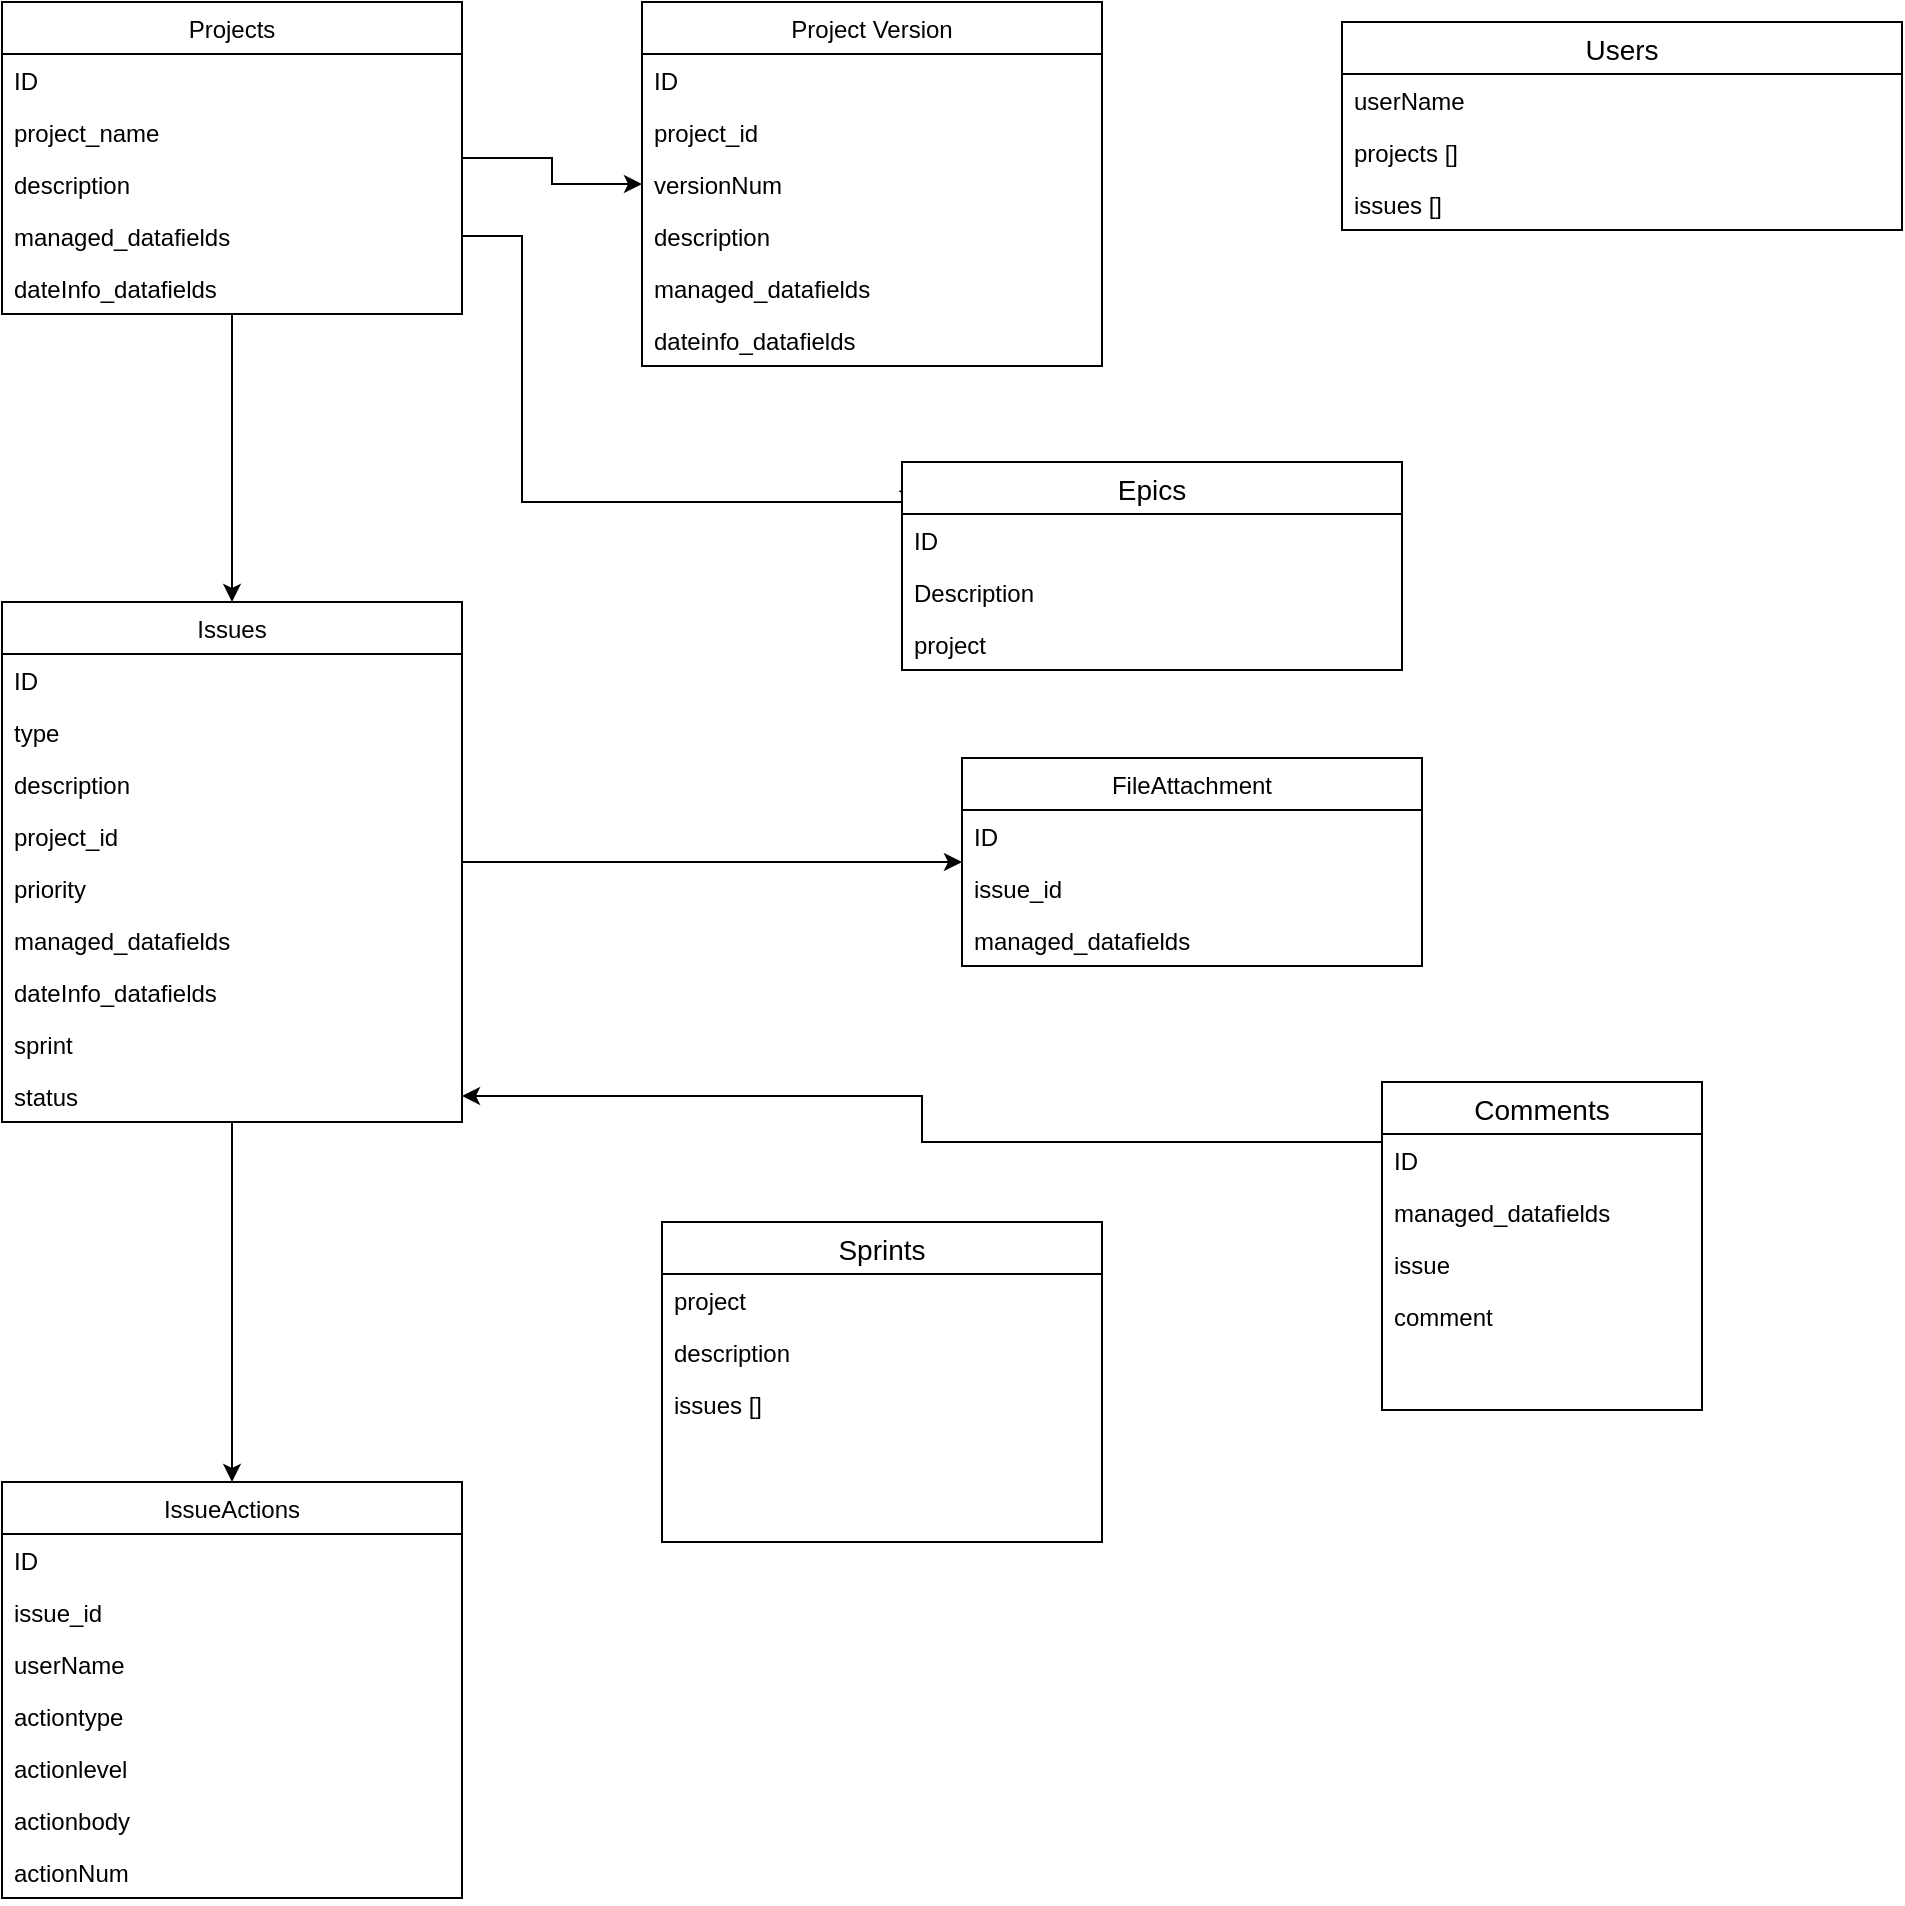 <mxfile version="13.1.3">
    <diagram id="Ge7y6hlaSUrX6R7AQuHf" name="Page-1">
        <mxGraphModel dx="842" dy="485" grid="1" gridSize="10" guides="1" tooltips="1" connect="1" arrows="1" fold="1" page="1" pageScale="1" pageWidth="827" pageHeight="1169" math="0" shadow="0">
            <root>
                <mxCell id="0"/>
                <mxCell id="1" parent="0"/>
                <mxCell id="28" value="" style="edgeStyle=orthogonalEdgeStyle;rounded=0;orthogonalLoop=1;jettySize=auto;html=1;" parent="1" source="2" target="21" edge="1">
                    <mxGeometry relative="1" as="geometry"/>
                </mxCell>
                <mxCell id="52" style="edgeStyle=orthogonalEdgeStyle;rounded=0;orthogonalLoop=1;jettySize=auto;html=1;entryX=0.5;entryY=0;entryDx=0;entryDy=0;" parent="1" source="21" target="32" edge="1">
                    <mxGeometry relative="1" as="geometry"/>
                </mxCell>
                <mxCell id="61" value="" style="edgeStyle=orthogonalEdgeStyle;rounded=0;orthogonalLoop=1;jettySize=auto;html=1;" parent="1" source="2" target="55" edge="1">
                    <mxGeometry relative="1" as="geometry"/>
                </mxCell>
                <mxCell id="71" value="" style="edgeStyle=orthogonalEdgeStyle;rounded=0;orthogonalLoop=1;jettySize=auto;html=1;" parent="1" source="21" target="63" edge="1">
                    <mxGeometry relative="1" as="geometry"/>
                </mxCell>
                <mxCell id="2" value="Projects" style="swimlane;fontStyle=0;childLayout=stackLayout;horizontal=1;startSize=26;fillColor=none;horizontalStack=0;resizeParent=1;resizeParentMax=0;resizeLast=0;collapsible=1;marginBottom=0;" parent="1" vertex="1">
                    <mxGeometry y="10" width="230" height="156" as="geometry"/>
                </mxCell>
                <mxCell id="3" value="ID" style="text;strokeColor=none;fillColor=none;align=left;verticalAlign=top;spacingLeft=4;spacingRight=4;overflow=hidden;rotatable=0;points=[[0,0.5],[1,0.5]];portConstraint=eastwest;" parent="2" vertex="1">
                    <mxGeometry y="26" width="230" height="26" as="geometry"/>
                </mxCell>
                <mxCell id="4" value="project_name" style="text;strokeColor=none;fillColor=none;align=left;verticalAlign=top;spacingLeft=4;spacingRight=4;overflow=hidden;rotatable=0;points=[[0,0.5],[1,0.5]];portConstraint=eastwest;" parent="2" vertex="1">
                    <mxGeometry y="52" width="230" height="26" as="geometry"/>
                </mxCell>
                <mxCell id="5" value="description" style="text;strokeColor=none;fillColor=none;align=left;verticalAlign=top;spacingLeft=4;spacingRight=4;overflow=hidden;rotatable=0;points=[[0,0.5],[1,0.5]];portConstraint=eastwest;" parent="2" vertex="1">
                    <mxGeometry y="78" width="230" height="26" as="geometry"/>
                </mxCell>
                <mxCell id="13" value="managed_datafields" style="text;strokeColor=none;fillColor=none;align=left;verticalAlign=top;spacingLeft=4;spacingRight=4;overflow=hidden;rotatable=0;points=[[0,0.5],[1,0.5]];portConstraint=eastwest;" parent="2" vertex="1">
                    <mxGeometry y="104" width="230" height="26" as="geometry"/>
                </mxCell>
                <mxCell id="17" value="dateInfo_datafields" style="text;strokeColor=none;fillColor=none;align=left;verticalAlign=top;spacingLeft=4;spacingRight=4;overflow=hidden;rotatable=0;points=[[0,0.5],[1,0.5]];portConstraint=eastwest;" parent="2" vertex="1">
                    <mxGeometry y="130" width="230" height="26" as="geometry"/>
                </mxCell>
                <mxCell id="55" value="Project Version" style="swimlane;fontStyle=0;childLayout=stackLayout;horizontal=1;startSize=26;fillColor=none;horizontalStack=0;resizeParent=1;resizeParentMax=0;resizeLast=0;collapsible=1;marginBottom=0;" parent="1" vertex="1">
                    <mxGeometry x="320" y="10" width="230" height="182" as="geometry"/>
                </mxCell>
                <mxCell id="56" value="ID" style="text;strokeColor=none;fillColor=none;align=left;verticalAlign=top;spacingLeft=4;spacingRight=4;overflow=hidden;rotatable=0;points=[[0,0.5],[1,0.5]];portConstraint=eastwest;" parent="55" vertex="1">
                    <mxGeometry y="26" width="230" height="26" as="geometry"/>
                </mxCell>
                <mxCell id="57" value="project_id" style="text;strokeColor=none;fillColor=none;align=left;verticalAlign=top;spacingLeft=4;spacingRight=4;overflow=hidden;rotatable=0;points=[[0,0.5],[1,0.5]];portConstraint=eastwest;" parent="55" vertex="1">
                    <mxGeometry y="52" width="230" height="26" as="geometry"/>
                </mxCell>
                <mxCell id="58" value="versionNum" style="text;strokeColor=none;fillColor=none;align=left;verticalAlign=top;spacingLeft=4;spacingRight=4;overflow=hidden;rotatable=0;points=[[0,0.5],[1,0.5]];portConstraint=eastwest;" parent="55" vertex="1">
                    <mxGeometry y="78" width="230" height="26" as="geometry"/>
                </mxCell>
                <mxCell id="62" value="description" style="text;strokeColor=none;fillColor=none;align=left;verticalAlign=top;spacingLeft=4;spacingRight=4;overflow=hidden;rotatable=0;points=[[0,0.5],[1,0.5]];portConstraint=eastwest;" parent="55" vertex="1">
                    <mxGeometry y="104" width="230" height="26" as="geometry"/>
                </mxCell>
                <mxCell id="59" value="managed_datafields" style="text;strokeColor=none;fillColor=none;align=left;verticalAlign=top;spacingLeft=4;spacingRight=4;overflow=hidden;rotatable=0;points=[[0,0.5],[1,0.5]];portConstraint=eastwest;" parent="55" vertex="1">
                    <mxGeometry y="130" width="230" height="26" as="geometry"/>
                </mxCell>
                <mxCell id="BfX5tnYoikpFR9VXnfDV-72" value="dateinfo_datafields" style="text;strokeColor=none;fillColor=none;align=left;verticalAlign=top;spacingLeft=4;spacingRight=4;overflow=hidden;rotatable=0;points=[[0,0.5],[1,0.5]];portConstraint=eastwest;" parent="55" vertex="1">
                    <mxGeometry y="156" width="230" height="26" as="geometry"/>
                </mxCell>
                <mxCell id="21" value="Issues" style="swimlane;fontStyle=0;childLayout=stackLayout;horizontal=1;startSize=26;fillColor=none;horizontalStack=0;resizeParent=1;resizeParentMax=0;resizeLast=0;collapsible=1;marginBottom=0;" parent="1" vertex="1">
                    <mxGeometry y="310" width="230" height="260" as="geometry"/>
                </mxCell>
                <mxCell id="22" value="ID" style="text;strokeColor=none;fillColor=none;align=left;verticalAlign=top;spacingLeft=4;spacingRight=4;overflow=hidden;rotatable=0;points=[[0,0.5],[1,0.5]];portConstraint=eastwest;" parent="21" vertex="1">
                    <mxGeometry y="26" width="230" height="26" as="geometry"/>
                </mxCell>
                <mxCell id="23" value="type" style="text;strokeColor=none;fillColor=none;align=left;verticalAlign=top;spacingLeft=4;spacingRight=4;overflow=hidden;rotatable=0;points=[[0,0.5],[1,0.5]];portConstraint=eastwest;" parent="21" vertex="1">
                    <mxGeometry y="52" width="230" height="26" as="geometry"/>
                </mxCell>
                <mxCell id="24" value="description" style="text;strokeColor=none;fillColor=none;align=left;verticalAlign=top;spacingLeft=4;spacingRight=4;overflow=hidden;rotatable=0;points=[[0,0.5],[1,0.5]];portConstraint=eastwest;" parent="21" vertex="1">
                    <mxGeometry y="78" width="230" height="26" as="geometry"/>
                </mxCell>
                <mxCell id="30" value="project_id" style="text;strokeColor=none;fillColor=none;align=left;verticalAlign=top;spacingLeft=4;spacingRight=4;overflow=hidden;rotatable=0;points=[[0,0.5],[1,0.5]];portConstraint=eastwest;" parent="21" vertex="1">
                    <mxGeometry y="104" width="230" height="26" as="geometry"/>
                </mxCell>
                <mxCell id="31" value="priority" style="text;strokeColor=none;fillColor=none;align=left;verticalAlign=top;spacingLeft=4;spacingRight=4;overflow=hidden;rotatable=0;points=[[0,0.5],[1,0.5]];portConstraint=eastwest;" parent="21" vertex="1">
                    <mxGeometry y="130" width="230" height="26" as="geometry"/>
                </mxCell>
                <mxCell id="25" value="managed_datafields" style="text;strokeColor=none;fillColor=none;align=left;verticalAlign=top;spacingLeft=4;spacingRight=4;overflow=hidden;rotatable=0;points=[[0,0.5],[1,0.5]];portConstraint=eastwest;" parent="21" vertex="1">
                    <mxGeometry y="156" width="230" height="26" as="geometry"/>
                </mxCell>
                <mxCell id="26" value="dateInfo_datafields" style="text;strokeColor=none;fillColor=none;align=left;verticalAlign=top;spacingLeft=4;spacingRight=4;overflow=hidden;rotatable=0;points=[[0,0.5],[1,0.5]];portConstraint=eastwest;" parent="21" vertex="1">
                    <mxGeometry y="182" width="230" height="26" as="geometry"/>
                </mxCell>
                <mxCell id="BfX5tnYoikpFR9VXnfDV-73" value="sprint" style="text;strokeColor=none;fillColor=none;align=left;verticalAlign=top;spacingLeft=4;spacingRight=4;overflow=hidden;rotatable=0;points=[[0,0.5],[1,0.5]];portConstraint=eastwest;" parent="21" vertex="1">
                    <mxGeometry y="208" width="230" height="26" as="geometry"/>
                </mxCell>
                <mxCell id="BfX5tnYoikpFR9VXnfDV-94" value="status&#10;" style="text;strokeColor=none;fillColor=none;align=left;verticalAlign=top;spacingLeft=4;spacingRight=4;overflow=hidden;rotatable=0;points=[[0,0.5],[1,0.5]];portConstraint=eastwest;" parent="21" vertex="1">
                    <mxGeometry y="234" width="230" height="26" as="geometry"/>
                </mxCell>
                <mxCell id="BfX5tnYoikpFR9VXnfDV-85" style="edgeStyle=orthogonalEdgeStyle;rounded=0;orthogonalLoop=1;jettySize=auto;html=1;exitX=1;exitY=0.5;exitDx=0;exitDy=0;entryX=-0.007;entryY=0.141;entryDx=0;entryDy=0;entryPerimeter=0;" parent="1" source="13" target="BfX5tnYoikpFR9VXnfDV-81" edge="1">
                    <mxGeometry relative="1" as="geometry">
                        <Array as="points">
                            <mxPoint x="260" y="127"/>
                            <mxPoint x="260" y="260"/>
                            <mxPoint x="498" y="260"/>
                        </Array>
                    </mxGeometry>
                </mxCell>
                <mxCell id="BfX5tnYoikpFR9VXnfDV-86" value="Users" style="swimlane;fontStyle=0;childLayout=stackLayout;horizontal=1;startSize=26;horizontalStack=0;resizeParent=1;resizeParentMax=0;resizeLast=0;collapsible=1;marginBottom=0;align=center;fontSize=14;" parent="1" vertex="1">
                    <mxGeometry x="670" y="20" width="280" height="104" as="geometry"/>
                </mxCell>
                <mxCell id="BfX5tnYoikpFR9VXnfDV-87" value="userName" style="text;strokeColor=none;fillColor=none;spacingLeft=4;spacingRight=4;overflow=hidden;rotatable=0;points=[[0,0.5],[1,0.5]];portConstraint=eastwest;fontSize=12;" parent="BfX5tnYoikpFR9VXnfDV-86" vertex="1">
                    <mxGeometry y="26" width="280" height="26" as="geometry"/>
                </mxCell>
                <mxCell id="BfX5tnYoikpFR9VXnfDV-88" value="projects []" style="text;strokeColor=none;fillColor=none;spacingLeft=4;spacingRight=4;overflow=hidden;rotatable=0;points=[[0,0.5],[1,0.5]];portConstraint=eastwest;fontSize=12;" parent="BfX5tnYoikpFR9VXnfDV-86" vertex="1">
                    <mxGeometry y="52" width="280" height="26" as="geometry"/>
                </mxCell>
                <mxCell id="BfX5tnYoikpFR9VXnfDV-89" value="issues []" style="text;strokeColor=none;fillColor=none;spacingLeft=4;spacingRight=4;overflow=hidden;rotatable=0;points=[[0,0.5],[1,0.5]];portConstraint=eastwest;fontSize=12;" parent="BfX5tnYoikpFR9VXnfDV-86" vertex="1">
                    <mxGeometry y="78" width="280" height="26" as="geometry"/>
                </mxCell>
                <mxCell id="BfX5tnYoikpFR9VXnfDV-90" value="Sprints" style="swimlane;fontStyle=0;childLayout=stackLayout;horizontal=1;startSize=26;horizontalStack=0;resizeParent=1;resizeParentMax=0;resizeLast=0;collapsible=1;marginBottom=0;align=center;fontSize=14;" parent="1" vertex="1">
                    <mxGeometry x="330" y="620" width="220" height="160" as="geometry"/>
                </mxCell>
                <mxCell id="BfX5tnYoikpFR9VXnfDV-91" value="project" style="text;strokeColor=none;fillColor=none;spacingLeft=4;spacingRight=4;overflow=hidden;rotatable=0;points=[[0,0.5],[1,0.5]];portConstraint=eastwest;fontSize=12;" parent="BfX5tnYoikpFR9VXnfDV-90" vertex="1">
                    <mxGeometry y="26" width="220" height="26" as="geometry"/>
                </mxCell>
                <mxCell id="BfX5tnYoikpFR9VXnfDV-92" value="description" style="text;strokeColor=none;fillColor=none;spacingLeft=4;spacingRight=4;overflow=hidden;rotatable=0;points=[[0,0.5],[1,0.5]];portConstraint=eastwest;fontSize=12;" parent="BfX5tnYoikpFR9VXnfDV-90" vertex="1">
                    <mxGeometry y="52" width="220" height="26" as="geometry"/>
                </mxCell>
                <mxCell id="BfX5tnYoikpFR9VXnfDV-93" value="issues [] " style="text;strokeColor=none;fillColor=none;spacingLeft=4;spacingRight=4;overflow=hidden;rotatable=0;points=[[0,0.5],[1,0.5]];portConstraint=eastwest;fontSize=12;" parent="BfX5tnYoikpFR9VXnfDV-90" vertex="1">
                    <mxGeometry y="78" width="220" height="82" as="geometry"/>
                </mxCell>
                <mxCell id="32" value="IssueActions" style="swimlane;fontStyle=0;childLayout=stackLayout;horizontal=1;startSize=26;fillColor=none;horizontalStack=0;resizeParent=1;resizeParentMax=0;resizeLast=0;collapsible=1;marginBottom=0;" parent="1" vertex="1">
                    <mxGeometry y="750" width="230" height="208" as="geometry"/>
                </mxCell>
                <mxCell id="33" value="ID" style="text;strokeColor=none;fillColor=none;align=left;verticalAlign=top;spacingLeft=4;spacingRight=4;overflow=hidden;rotatable=0;points=[[0,0.5],[1,0.5]];portConstraint=eastwest;" parent="32" vertex="1">
                    <mxGeometry y="26" width="230" height="26" as="geometry"/>
                </mxCell>
                <mxCell id="34" value="issue_id" style="text;strokeColor=none;fillColor=none;align=left;verticalAlign=top;spacingLeft=4;spacingRight=4;overflow=hidden;rotatable=0;points=[[0,0.5],[1,0.5]];portConstraint=eastwest;" parent="32" vertex="1">
                    <mxGeometry y="52" width="230" height="26" as="geometry"/>
                </mxCell>
                <mxCell id="35" value="userName" style="text;strokeColor=none;fillColor=none;align=left;verticalAlign=top;spacingLeft=4;spacingRight=4;overflow=hidden;rotatable=0;points=[[0,0.5],[1,0.5]];portConstraint=eastwest;" parent="32" vertex="1">
                    <mxGeometry y="78" width="230" height="26" as="geometry"/>
                </mxCell>
                <mxCell id="36" value="actiontype" style="text;strokeColor=none;fillColor=none;align=left;verticalAlign=top;spacingLeft=4;spacingRight=4;overflow=hidden;rotatable=0;points=[[0,0.5],[1,0.5]];portConstraint=eastwest;" parent="32" vertex="1">
                    <mxGeometry y="104" width="230" height="26" as="geometry"/>
                </mxCell>
                <mxCell id="37" value="actionlevel" style="text;strokeColor=none;fillColor=none;align=left;verticalAlign=top;spacingLeft=4;spacingRight=4;overflow=hidden;rotatable=0;points=[[0,0.5],[1,0.5]];portConstraint=eastwest;" parent="32" vertex="1">
                    <mxGeometry y="130" width="230" height="26" as="geometry"/>
                </mxCell>
                <mxCell id="38" value="actionbody" style="text;strokeColor=none;fillColor=none;align=left;verticalAlign=top;spacingLeft=4;spacingRight=4;overflow=hidden;rotatable=0;points=[[0,0.5],[1,0.5]];portConstraint=eastwest;" parent="32" vertex="1">
                    <mxGeometry y="156" width="230" height="26" as="geometry"/>
                </mxCell>
                <mxCell id="41" value="actionNum" style="text;strokeColor=none;fillColor=none;align=left;verticalAlign=top;spacingLeft=4;spacingRight=4;overflow=hidden;rotatable=0;points=[[0,0.5],[1,0.5]];portConstraint=eastwest;" parent="32" vertex="1">
                    <mxGeometry y="182" width="230" height="26" as="geometry"/>
                </mxCell>
                <mxCell id="BfX5tnYoikpFR9VXnfDV-95" value="Comments" style="swimlane;fontStyle=0;childLayout=stackLayout;horizontal=1;startSize=26;horizontalStack=0;resizeParent=1;resizeParentMax=0;resizeLast=0;collapsible=1;marginBottom=0;align=center;fontSize=14;" parent="1" vertex="1">
                    <mxGeometry x="690" y="550" width="160" height="164" as="geometry"/>
                </mxCell>
                <mxCell id="BfX5tnYoikpFR9VXnfDV-96" value="ID" style="text;strokeColor=none;fillColor=none;spacingLeft=4;spacingRight=4;overflow=hidden;rotatable=0;points=[[0,0.5],[1,0.5]];portConstraint=eastwest;fontSize=12;" parent="BfX5tnYoikpFR9VXnfDV-95" vertex="1">
                    <mxGeometry y="26" width="160" height="26" as="geometry"/>
                </mxCell>
                <mxCell id="BfX5tnYoikpFR9VXnfDV-97" value="managed_datafields" style="text;strokeColor=none;fillColor=none;spacingLeft=4;spacingRight=4;overflow=hidden;rotatable=0;points=[[0,0.5],[1,0.5]];portConstraint=eastwest;fontSize=12;" parent="BfX5tnYoikpFR9VXnfDV-95" vertex="1">
                    <mxGeometry y="52" width="160" height="26" as="geometry"/>
                </mxCell>
                <mxCell id="72" value="issue" style="text;strokeColor=none;fillColor=none;spacingLeft=4;spacingRight=4;overflow=hidden;rotatable=0;points=[[0,0.5],[1,0.5]];portConstraint=eastwest;fontSize=12;" vertex="1" parent="BfX5tnYoikpFR9VXnfDV-95">
                    <mxGeometry y="78" width="160" height="26" as="geometry"/>
                </mxCell>
                <mxCell id="BfX5tnYoikpFR9VXnfDV-98" value="comment" style="text;strokeColor=none;fillColor=none;spacingLeft=4;spacingRight=4;overflow=hidden;rotatable=0;points=[[0,0.5],[1,0.5]];portConstraint=eastwest;fontSize=12;" parent="BfX5tnYoikpFR9VXnfDV-95" vertex="1">
                    <mxGeometry y="104" width="160" height="60" as="geometry"/>
                </mxCell>
                <mxCell id="BfX5tnYoikpFR9VXnfDV-99" style="edgeStyle=orthogonalEdgeStyle;rounded=0;orthogonalLoop=1;jettySize=auto;html=1;exitX=0;exitY=0.5;exitDx=0;exitDy=0;" parent="1" source="BfX5tnYoikpFR9VXnfDV-97" target="BfX5tnYoikpFR9VXnfDV-94" edge="1">
                    <mxGeometry relative="1" as="geometry">
                        <Array as="points">
                            <mxPoint x="690" y="580"/>
                            <mxPoint x="460" y="580"/>
                            <mxPoint x="460" y="557"/>
                        </Array>
                    </mxGeometry>
                </mxCell>
                <mxCell id="63" value="FileAttachment" style="swimlane;fontStyle=0;childLayout=stackLayout;horizontal=1;startSize=26;fillColor=none;horizontalStack=0;resizeParent=1;resizeParentMax=0;resizeLast=0;collapsible=1;marginBottom=0;" parent="1" vertex="1">
                    <mxGeometry x="480" y="388" width="230" height="104" as="geometry"/>
                </mxCell>
                <mxCell id="64" value="ID" style="text;strokeColor=none;fillColor=none;align=left;verticalAlign=top;spacingLeft=4;spacingRight=4;overflow=hidden;rotatable=0;points=[[0,0.5],[1,0.5]];portConstraint=eastwest;" parent="63" vertex="1">
                    <mxGeometry y="26" width="230" height="26" as="geometry"/>
                </mxCell>
                <mxCell id="65" value="issue_id" style="text;strokeColor=none;fillColor=none;align=left;verticalAlign=top;spacingLeft=4;spacingRight=4;overflow=hidden;rotatable=0;points=[[0,0.5],[1,0.5]];portConstraint=eastwest;" parent="63" vertex="1">
                    <mxGeometry y="52" width="230" height="26" as="geometry"/>
                </mxCell>
                <mxCell id="69" value="managed_datafields" style="text;strokeColor=none;fillColor=none;align=left;verticalAlign=top;spacingLeft=4;spacingRight=4;overflow=hidden;rotatable=0;points=[[0,0.5],[1,0.5]];portConstraint=eastwest;" parent="63" vertex="1">
                    <mxGeometry y="78" width="230" height="26" as="geometry"/>
                </mxCell>
                <mxCell id="BfX5tnYoikpFR9VXnfDV-81" value="Epics" style="swimlane;fontStyle=0;childLayout=stackLayout;horizontal=1;startSize=26;horizontalStack=0;resizeParent=1;resizeParentMax=0;resizeLast=0;collapsible=1;marginBottom=0;align=center;fontSize=14;" parent="1" vertex="1">
                    <mxGeometry x="450" y="240" width="250" height="104" as="geometry"/>
                </mxCell>
                <mxCell id="BfX5tnYoikpFR9VXnfDV-82" value="ID" style="text;strokeColor=none;fillColor=none;spacingLeft=4;spacingRight=4;overflow=hidden;rotatable=0;points=[[0,0.5],[1,0.5]];portConstraint=eastwest;fontSize=12;" parent="BfX5tnYoikpFR9VXnfDV-81" vertex="1">
                    <mxGeometry y="26" width="250" height="26" as="geometry"/>
                </mxCell>
                <mxCell id="BfX5tnYoikpFR9VXnfDV-83" value="Description" style="text;strokeColor=none;fillColor=none;spacingLeft=4;spacingRight=4;overflow=hidden;rotatable=0;points=[[0,0.5],[1,0.5]];portConstraint=eastwest;fontSize=12;" parent="BfX5tnYoikpFR9VXnfDV-81" vertex="1">
                    <mxGeometry y="52" width="250" height="26" as="geometry"/>
                </mxCell>
                <mxCell id="BfX5tnYoikpFR9VXnfDV-84" value="project" style="text;strokeColor=none;fillColor=none;spacingLeft=4;spacingRight=4;overflow=hidden;rotatable=0;points=[[0,0.5],[1,0.5]];portConstraint=eastwest;fontSize=12;" parent="BfX5tnYoikpFR9VXnfDV-81" vertex="1">
                    <mxGeometry y="78" width="250" height="26" as="geometry"/>
                </mxCell>
            </root>
        </mxGraphModel>
    </diagram>
</mxfile>